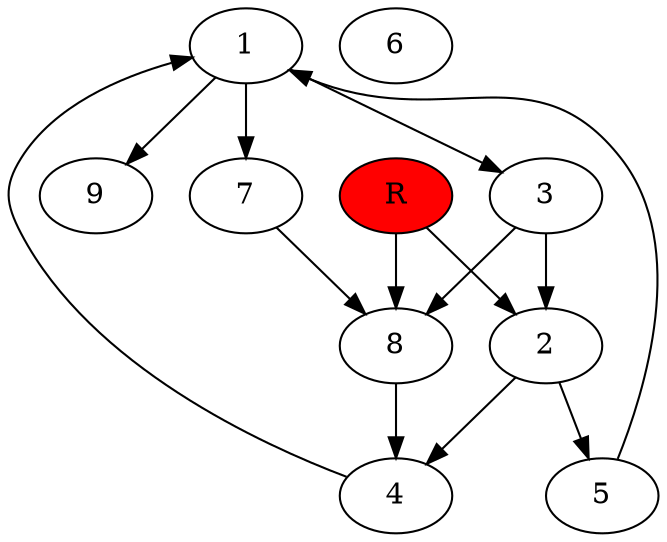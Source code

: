 digraph prb1698 {
	1
	2
	3
	4
	5
	6
	7
	8
	R [fillcolor="#ff0000" style=filled]
	1 -> 3
	1 -> 7
	1 -> 9
	2 -> 4
	2 -> 5
	3 -> 2
	3 -> 8
	4 -> 1
	5 -> 1
	7 -> 8
	8 -> 4
	R -> 2
	R -> 8
}
